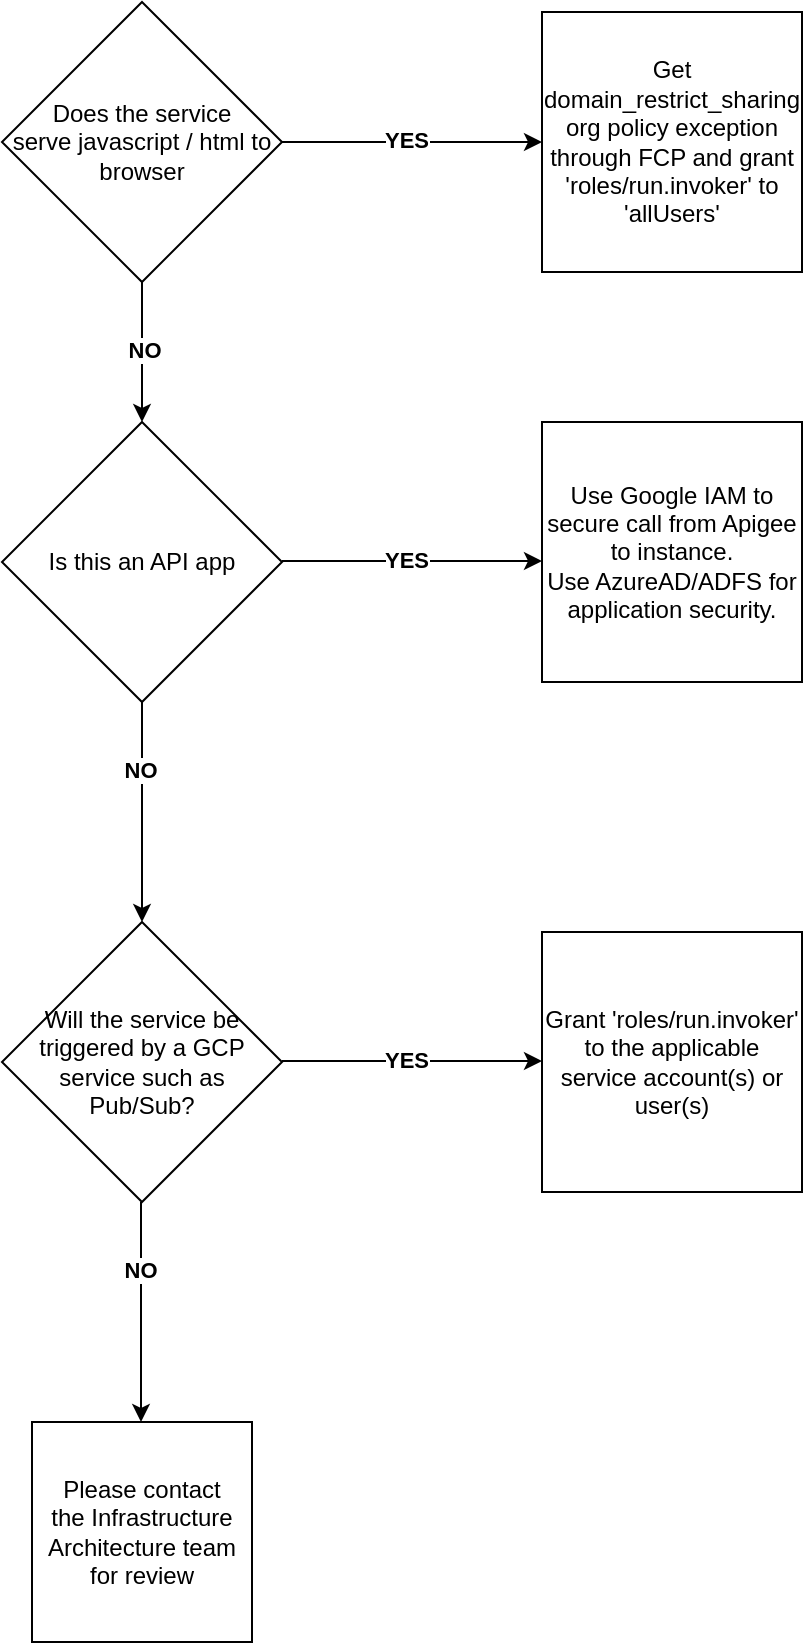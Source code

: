 <mxfile version="21.1.6" type="github">
  <diagram name="Page-1" id="AddEiYS7WW8PrMtlkH1x">
    <mxGraphModel dx="1434" dy="771" grid="1" gridSize="10" guides="1" tooltips="1" connect="1" arrows="1" fold="1" page="1" pageScale="1" pageWidth="850" pageHeight="1100" background="#ffffff" math="0" shadow="0">
      <root>
        <mxCell id="0" />
        <mxCell id="1" parent="0" />
        <mxCell id="sONLhSkbzb9_v6gaQ2Tb-1" value="Is this an API app" style="rhombus;whiteSpace=wrap;html=1;" parent="1" vertex="1">
          <mxGeometry x="90" y="260" width="140" height="140" as="geometry" />
        </mxCell>
        <mxCell id="sONLhSkbzb9_v6gaQ2Tb-2" value="" style="endArrow=classic;html=1;rounded=0;" parent="1" edge="1">
          <mxGeometry width="50" height="50" relative="1" as="geometry">
            <mxPoint x="230" y="329.5" as="sourcePoint" />
            <mxPoint x="360" y="329.5" as="targetPoint" />
          </mxGeometry>
        </mxCell>
        <mxCell id="sONLhSkbzb9_v6gaQ2Tb-6" value="YES" style="edgeLabel;html=1;align=center;verticalAlign=middle;resizable=0;points=[];fontStyle=1" parent="sONLhSkbzb9_v6gaQ2Tb-2" vertex="1" connectable="0">
          <mxGeometry x="-0.046" y="1" relative="1" as="geometry">
            <mxPoint as="offset" />
          </mxGeometry>
        </mxCell>
        <mxCell id="sONLhSkbzb9_v6gaQ2Tb-3" value="" style="endArrow=classic;html=1;rounded=0;exitX=0.5;exitY=1;exitDx=0;exitDy=0;" parent="1" source="sONLhSkbzb9_v6gaQ2Tb-1" edge="1">
          <mxGeometry width="50" height="50" relative="1" as="geometry">
            <mxPoint x="210" y="510" as="sourcePoint" />
            <mxPoint x="160" y="510" as="targetPoint" />
          </mxGeometry>
        </mxCell>
        <mxCell id="sONLhSkbzb9_v6gaQ2Tb-7" value="NO" style="edgeLabel;html=1;align=center;verticalAlign=middle;resizable=0;points=[];fontStyle=1" parent="sONLhSkbzb9_v6gaQ2Tb-3" vertex="1" connectable="0">
          <mxGeometry x="-0.38" y="-1" relative="1" as="geometry">
            <mxPoint as="offset" />
          </mxGeometry>
        </mxCell>
        <mxCell id="sONLhSkbzb9_v6gaQ2Tb-8" value="Does the service&lt;br&gt;serve javascript / html to browser" style="rhombus;whiteSpace=wrap;html=1;" parent="1" vertex="1">
          <mxGeometry x="90" y="50" width="140" height="140" as="geometry" />
        </mxCell>
        <mxCell id="sONLhSkbzb9_v6gaQ2Tb-11" value="" style="endArrow=classic;html=1;rounded=0;entryX=0.5;entryY=0;entryDx=0;entryDy=0;" parent="1" target="sONLhSkbzb9_v6gaQ2Tb-1" edge="1">
          <mxGeometry width="50" height="50" relative="1" as="geometry">
            <mxPoint x="160" y="190" as="sourcePoint" />
            <mxPoint x="290" y="190" as="targetPoint" />
          </mxGeometry>
        </mxCell>
        <mxCell id="sONLhSkbzb9_v6gaQ2Tb-12" value="NO" style="edgeLabel;html=1;align=center;verticalAlign=middle;resizable=0;points=[];fontStyle=1" parent="sONLhSkbzb9_v6gaQ2Tb-11" vertex="1" connectable="0">
          <mxGeometry x="-0.046" y="1" relative="1" as="geometry">
            <mxPoint as="offset" />
          </mxGeometry>
        </mxCell>
        <mxCell id="sONLhSkbzb9_v6gaQ2Tb-14" value="Will the service be triggered by a GCP service such as Pub/Sub?" style="rhombus;whiteSpace=wrap;html=1;" parent="1" vertex="1">
          <mxGeometry x="90" y="510" width="140" height="140" as="geometry" />
        </mxCell>
        <mxCell id="sONLhSkbzb9_v6gaQ2Tb-15" value="" style="endArrow=classic;html=1;rounded=0;" parent="1" edge="1">
          <mxGeometry width="50" height="50" relative="1" as="geometry">
            <mxPoint x="230" y="579.5" as="sourcePoint" />
            <mxPoint x="360" y="579.5" as="targetPoint" />
          </mxGeometry>
        </mxCell>
        <mxCell id="sONLhSkbzb9_v6gaQ2Tb-16" value="YES" style="edgeLabel;html=1;align=center;verticalAlign=middle;resizable=0;points=[];fontStyle=1" parent="sONLhSkbzb9_v6gaQ2Tb-15" vertex="1" connectable="0">
          <mxGeometry x="-0.046" y="1" relative="1" as="geometry">
            <mxPoint as="offset" />
          </mxGeometry>
        </mxCell>
        <mxCell id="sONLhSkbzb9_v6gaQ2Tb-17" value="Grant &#39;roles/run.invoker&#39; to the applicable service account(s) or user(s)" style="whiteSpace=wrap;html=1;aspect=fixed;" parent="1" vertex="1">
          <mxGeometry x="360" y="515" width="130" height="130" as="geometry" />
        </mxCell>
        <mxCell id="sONLhSkbzb9_v6gaQ2Tb-18" value="" style="endArrow=classic;html=1;rounded=0;exitX=0.5;exitY=1;exitDx=0;exitDy=0;" parent="1" edge="1">
          <mxGeometry width="50" height="50" relative="1" as="geometry">
            <mxPoint x="159.5" y="650" as="sourcePoint" />
            <mxPoint x="159.5" y="760" as="targetPoint" />
          </mxGeometry>
        </mxCell>
        <mxCell id="sONLhSkbzb9_v6gaQ2Tb-19" value="NO" style="edgeLabel;html=1;align=center;verticalAlign=middle;resizable=0;points=[];fontStyle=1" parent="sONLhSkbzb9_v6gaQ2Tb-18" vertex="1" connectable="0">
          <mxGeometry x="-0.38" y="-1" relative="1" as="geometry">
            <mxPoint as="offset" />
          </mxGeometry>
        </mxCell>
        <mxCell id="sONLhSkbzb9_v6gaQ2Tb-32" value="Please contact the&amp;nbsp;Infrastructure Architecture team for review" style="whiteSpace=wrap;html=1;aspect=fixed;" parent="1" vertex="1">
          <mxGeometry x="105" y="760" width="110" height="110" as="geometry" />
        </mxCell>
        <mxCell id="DT6BP1eHvIClyhgtIrdt-4" value="" style="endArrow=classic;html=1;rounded=0;entryX=0;entryY=0.5;entryDx=0;entryDy=0;" parent="1" target="DT6BP1eHvIClyhgtIrdt-7" edge="1">
          <mxGeometry width="50" height="50" relative="1" as="geometry">
            <mxPoint x="230" y="120" as="sourcePoint" />
            <mxPoint x="400" y="130" as="targetPoint" />
          </mxGeometry>
        </mxCell>
        <mxCell id="DT6BP1eHvIClyhgtIrdt-5" value="YES" style="edgeLabel;html=1;align=center;verticalAlign=middle;resizable=0;points=[];fontStyle=1" parent="DT6BP1eHvIClyhgtIrdt-4" vertex="1" connectable="0">
          <mxGeometry x="-0.046" y="1" relative="1" as="geometry">
            <mxPoint as="offset" />
          </mxGeometry>
        </mxCell>
        <mxCell id="DT6BP1eHvIClyhgtIrdt-7" value="Get domain_restrict_sharing org policy exception through FCP and grant &#39;roles/run.invoker&#39; to &#39;allUsers&#39;" style="whiteSpace=wrap;html=1;aspect=fixed;" parent="1" vertex="1">
          <mxGeometry x="360" y="55" width="130" height="130" as="geometry" />
        </mxCell>
        <mxCell id="As1F8Z3RwfuuCLhKvIUX-1" value="&lt;span style=&quot;background-color: initial;&quot;&gt;Use Google IAM to secure call from Apigee to instance.&lt;/span&gt;&lt;br&gt;&lt;span style=&quot;background-color: initial;&quot;&gt;Use AzureAD/ADFS for application security.&lt;/span&gt;" style="whiteSpace=wrap;html=1;aspect=fixed;align=center;" vertex="1" parent="1">
          <mxGeometry x="360" y="260" width="130" height="130" as="geometry" />
        </mxCell>
      </root>
    </mxGraphModel>
  </diagram>
</mxfile>
